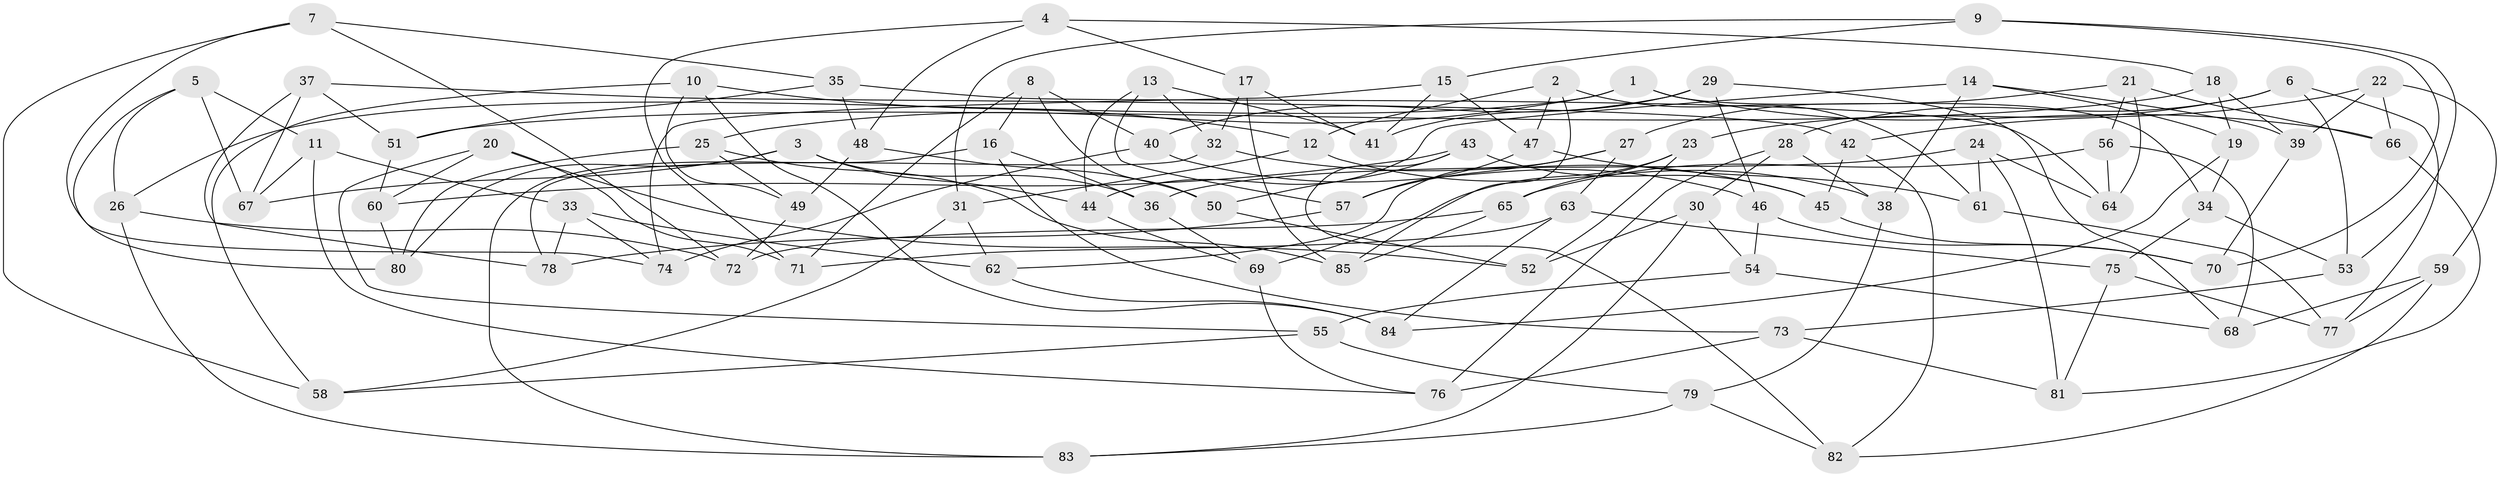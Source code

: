 // Generated by graph-tools (version 1.1) at 2025/16/03/09/25 04:16:44]
// undirected, 85 vertices, 170 edges
graph export_dot {
graph [start="1"]
  node [color=gray90,style=filled];
  1;
  2;
  3;
  4;
  5;
  6;
  7;
  8;
  9;
  10;
  11;
  12;
  13;
  14;
  15;
  16;
  17;
  18;
  19;
  20;
  21;
  22;
  23;
  24;
  25;
  26;
  27;
  28;
  29;
  30;
  31;
  32;
  33;
  34;
  35;
  36;
  37;
  38;
  39;
  40;
  41;
  42;
  43;
  44;
  45;
  46;
  47;
  48;
  49;
  50;
  51;
  52;
  53;
  54;
  55;
  56;
  57;
  58;
  59;
  60;
  61;
  62;
  63;
  64;
  65;
  66;
  67;
  68;
  69;
  70;
  71;
  72;
  73;
  74;
  75;
  76;
  77;
  78;
  79;
  80;
  81;
  82;
  83;
  84;
  85;
  1 -- 25;
  1 -- 66;
  1 -- 26;
  1 -- 34;
  2 -- 12;
  2 -- 47;
  2 -- 85;
  2 -- 61;
  3 -- 36;
  3 -- 67;
  3 -- 44;
  3 -- 80;
  4 -- 17;
  4 -- 18;
  4 -- 71;
  4 -- 48;
  5 -- 26;
  5 -- 67;
  5 -- 11;
  5 -- 80;
  6 -- 28;
  6 -- 77;
  6 -- 23;
  6 -- 53;
  7 -- 72;
  7 -- 74;
  7 -- 35;
  7 -- 58;
  8 -- 50;
  8 -- 16;
  8 -- 71;
  8 -- 40;
  9 -- 31;
  9 -- 15;
  9 -- 53;
  9 -- 70;
  10 -- 58;
  10 -- 49;
  10 -- 12;
  10 -- 84;
  11 -- 33;
  11 -- 76;
  11 -- 67;
  12 -- 31;
  12 -- 38;
  13 -- 57;
  13 -- 41;
  13 -- 32;
  13 -- 44;
  14 -- 38;
  14 -- 39;
  14 -- 19;
  14 -- 44;
  15 -- 41;
  15 -- 47;
  15 -- 74;
  16 -- 83;
  16 -- 73;
  16 -- 36;
  17 -- 41;
  17 -- 85;
  17 -- 32;
  18 -- 19;
  18 -- 39;
  18 -- 51;
  19 -- 34;
  19 -- 84;
  20 -- 71;
  20 -- 52;
  20 -- 55;
  20 -- 60;
  21 -- 27;
  21 -- 64;
  21 -- 56;
  21 -- 66;
  22 -- 59;
  22 -- 42;
  22 -- 39;
  22 -- 66;
  23 -- 65;
  23 -- 69;
  23 -- 52;
  24 -- 61;
  24 -- 64;
  24 -- 36;
  24 -- 81;
  25 -- 80;
  25 -- 85;
  25 -- 49;
  26 -- 72;
  26 -- 83;
  27 -- 62;
  27 -- 57;
  27 -- 63;
  28 -- 30;
  28 -- 38;
  28 -- 76;
  29 -- 41;
  29 -- 68;
  29 -- 46;
  29 -- 40;
  30 -- 54;
  30 -- 52;
  30 -- 83;
  31 -- 58;
  31 -- 62;
  32 -- 78;
  32 -- 45;
  33 -- 74;
  33 -- 78;
  33 -- 62;
  34 -- 75;
  34 -- 53;
  35 -- 48;
  35 -- 64;
  35 -- 51;
  36 -- 69;
  37 -- 51;
  37 -- 42;
  37 -- 67;
  37 -- 78;
  38 -- 79;
  39 -- 70;
  40 -- 74;
  40 -- 46;
  42 -- 45;
  42 -- 82;
  43 -- 50;
  43 -- 45;
  43 -- 60;
  43 -- 82;
  44 -- 69;
  45 -- 70;
  46 -- 54;
  46 -- 70;
  47 -- 61;
  47 -- 57;
  48 -- 49;
  48 -- 50;
  49 -- 72;
  50 -- 52;
  51 -- 60;
  53 -- 73;
  54 -- 55;
  54 -- 68;
  55 -- 79;
  55 -- 58;
  56 -- 65;
  56 -- 64;
  56 -- 68;
  57 -- 78;
  59 -- 82;
  59 -- 77;
  59 -- 68;
  60 -- 80;
  61 -- 77;
  62 -- 84;
  63 -- 75;
  63 -- 71;
  63 -- 84;
  65 -- 72;
  65 -- 85;
  66 -- 81;
  69 -- 76;
  73 -- 76;
  73 -- 81;
  75 -- 81;
  75 -- 77;
  79 -- 83;
  79 -- 82;
}
